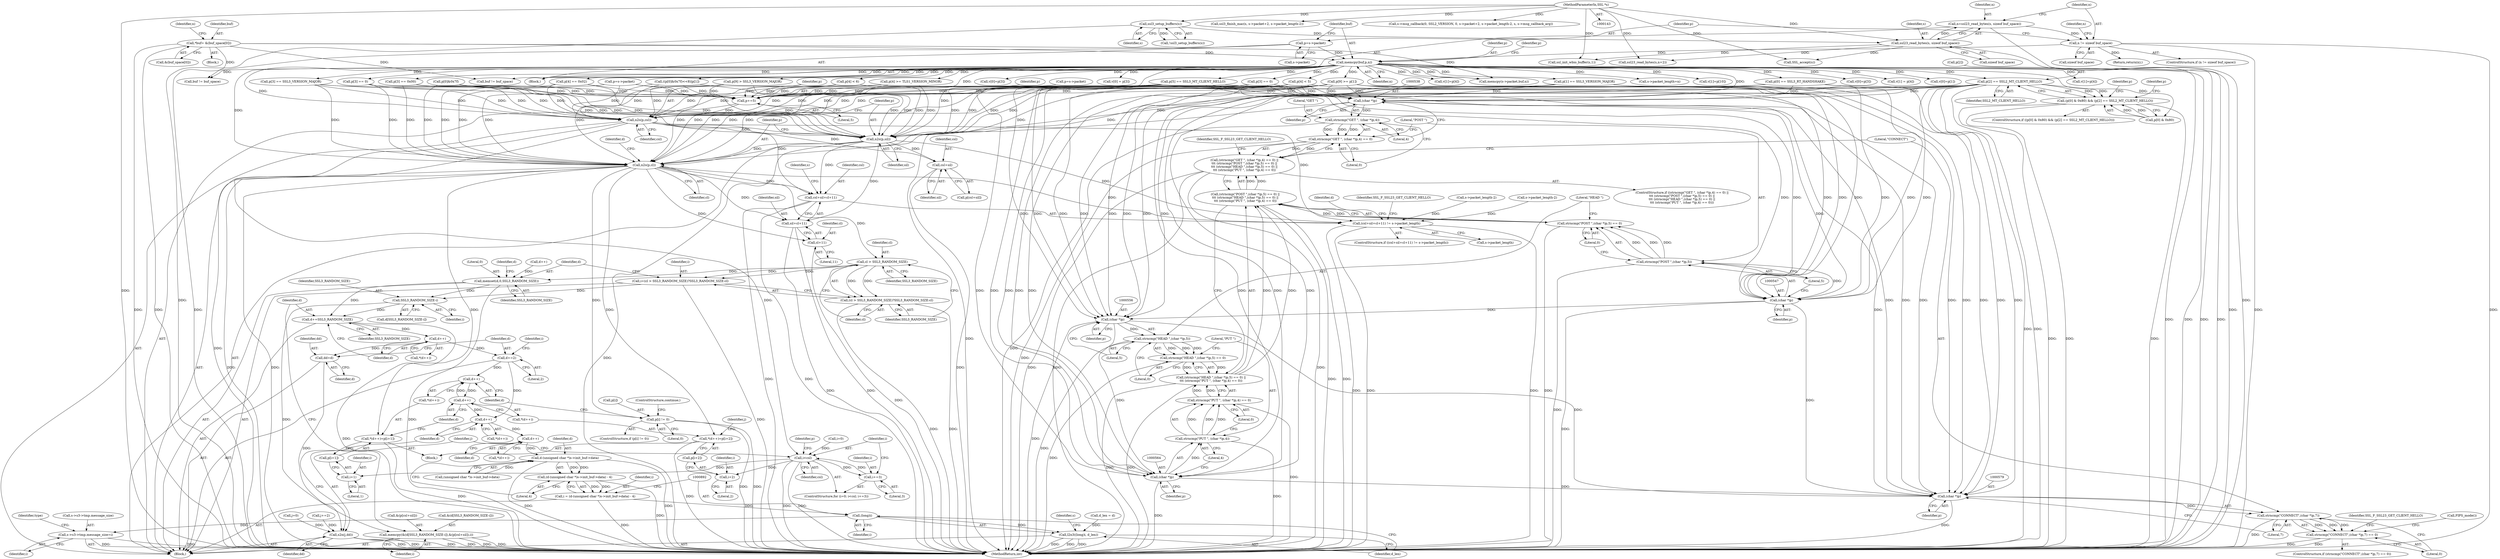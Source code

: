 digraph "0_openssl_b82924741b4bd590da890619be671f4635e46c2b@array" {
"1000222" [label="(Call,p[2] == SSL2_MT_CLIENT_HELLO)"];
"1000211" [label="(Call,memcpy(buf,p,n))"];
"1000148" [label="(Call,*buf= &(buf_space[0]))"];
"1000206" [label="(Call,p=s->packet)"];
"1000200" [label="(Call,n != sizeof buf_space)"];
"1000193" [label="(Call,n=ssl23_read_bytes(s, sizeof buf_space))"];
"1000195" [label="(Call,ssl23_read_bytes(s, sizeof buf_space))"];
"1000190" [label="(Call,ssl3_setup_buffers(s))"];
"1000144" [label="(MethodParameterIn,SSL *s)"];
"1000216" [label="(Call,(p[0] & 0x80) && (p[2] == SSL2_MT_CLIENT_HELLO))"];
"1000537" [label="(Call,(char *)p)"];
"1000535" [label="(Call,strncmp(\"GET \", (char *)p,4))"];
"1000534" [label="(Call,strncmp(\"GET \", (char *)p,4) == 0)"];
"1000533" [label="(Call,(strncmp(\"GET \", (char *)p,4) == 0) ||\n\t\t\t (strncmp(\"POST \",(char *)p,5) == 0) ||\n\t\t\t (strncmp(\"HEAD \",(char *)p,5) == 0) ||\n\t\t\t (strncmp(\"PUT \", (char *)p,4) == 0))"];
"1000546" [label="(Call,(char *)p)"];
"1000544" [label="(Call,strncmp(\"POST \",(char *)p,5))"];
"1000543" [label="(Call,strncmp(\"POST \",(char *)p,5) == 0)"];
"1000542" [label="(Call,(strncmp(\"POST \",(char *)p,5) == 0) ||\n\t\t\t (strncmp(\"HEAD \",(char *)p,5) == 0) ||\n\t\t\t (strncmp(\"PUT \", (char *)p,4) == 0))"];
"1000555" [label="(Call,(char *)p)"];
"1000553" [label="(Call,strncmp(\"HEAD \",(char *)p,5))"];
"1000552" [label="(Call,strncmp(\"HEAD \",(char *)p,5) == 0)"];
"1000551" [label="(Call,(strncmp(\"HEAD \",(char *)p,5) == 0) ||\n\t\t\t (strncmp(\"PUT \", (char *)p,4) == 0))"];
"1000563" [label="(Call,(char *)p)"];
"1000561" [label="(Call,strncmp(\"PUT \", (char *)p,4))"];
"1000560" [label="(Call,strncmp(\"PUT \", (char *)p,4) == 0)"];
"1000578" [label="(Call,(char *)p)"];
"1000576" [label="(Call,strncmp(\"CONNECT\",(char *)p,7))"];
"1000575" [label="(Call,strncmp(\"CONNECT\",(char *)p,7) == 0)"];
"1000721" [label="(Call,p+=5)"];
"1000724" [label="(Call,n2s(p,csl))"];
"1000727" [label="(Call,n2s(p,sil))"];
"1000730" [label="(Call,n2s(p,cl))"];
"1000743" [label="(Call,(csl+sil+cl+11) != s->packet_length)"];
"1000744" [label="(Call,csl+sil+cl+11)"];
"1000746" [label="(Call,sil+cl+11)"];
"1000748" [label="(Call,cl+11)"];
"1000785" [label="(Call,cl > SSL3_RANDOM_SIZE)"];
"1000782" [label="(Call,i=(cl > SSL3_RANDOM_SIZE)?SSL3_RANDOM_SIZE:cl)"];
"1000798" [label="(Call,SSL3_RANDOM_SIZE-i)"];
"1000794" [label="(Call,memcpy(&(d[SSL3_RANDOM_SIZE-i]),&(p[csl+sil]),i))"];
"1000808" [label="(Call,d+=SSL3_RANDOM_SIZE)"];
"1000813" [label="(Call,d++)"];
"1000819" [label="(Call,dd=d)"];
"1000864" [label="(Call,s2n(j,dd))"];
"1000822" [label="(Call,d+=2)"];
"1000845" [label="(Call,d++)"];
"1000854" [label="(Call,d++)"];
"1000869" [label="(Call,d++)"];
"1000874" [label="(Call,d++)"];
"1000880" [label="(Call,d-(unsigned char *)s->init_buf->data)"];
"1000879" [label="(Call,(d-(unsigned char *)s->init_buf->data) - 4)"];
"1000877" [label="(Call,i = (d-(unsigned char *)s->init_buf->data) - 4)"];
"1000891" [label="(Call,(long)i)"];
"1000890" [label="(Call,l2n3((long)i, d_len))"];
"1000913" [label="(Call,s->s3->tmp.message_size=i)"];
"1000784" [label="(Call,(cl > SSL3_RANDOM_SIZE)?SSL3_RANDOM_SIZE:cl)"];
"1000790" [label="(Call,memset(d,0,SSL3_RANDOM_SIZE))"];
"1000837" [label="(Call,p[i] != 0)"];
"1000843" [label="(Call,*(d++)=p[i+1])"];
"1000852" [label="(Call,*(d++)=p[i+2])"];
"1000804" [label="(Call,csl+sil)"];
"1000829" [label="(Call,i<csl)"];
"1000832" [label="(Call,i+=3)"];
"1000849" [label="(Call,i+1)"];
"1000858" [label="(Call,i+2)"];
"1000797" [label="(Identifier,d)"];
"1000241" [label="(Call,v[0]=p[3])"];
"1000830" [label="(Identifier,i)"];
"1000810" [label="(Identifier,SSL3_RANDOM_SIZE)"];
"1000841" [label="(Literal,0)"];
"1000868" [label="(Call,*(d++))"];
"1000764" [label="(Call,d_len = d)"];
"1000541" [label="(Literal,0)"];
"1000808" [label="(Call,d+=SSL3_RANDOM_SIZE)"];
"1000585" [label="(Identifier,SSL_F_SSL23_GET_CLIENT_HELLO)"];
"1000750" [label="(Literal,11)"];
"1000874" [label="(Call,d++)"];
"1000762" [label="(Identifier,d)"];
"1000845" [label="(Call,d++)"];
"1000809" [label="(Identifier,d)"];
"1000200" [label="(Call,n != sizeof buf_space)"];
"1000222" [label="(Call,p[2] == SSL2_MT_CLIENT_HELLO)"];
"1000756" [label="(Identifier,SSL_F_SSL23_GET_CLIENT_HELLO)"];
"1000554" [label="(Literal,\"HEAD \")"];
"1000629" [label="(Call,v[1] = p[4])"];
"1000723" [label="(Literal,5)"];
"1000728" [label="(Identifier,p)"];
"1000889" [label="(Literal,4)"];
"1000890" [label="(Call,l2n3((long)i, d_len))"];
"1000924" [label="(Identifier,type)"];
"1000851" [label="(Literal,1)"];
"1000722" [label="(Identifier,p)"];
"1001092" [label="(Call,SSL_accept(s))"];
"1000734" [label="(Identifier,d)"];
"1000207" [label="(Identifier,p)"];
"1000832" [label="(Call,i+=3)"];
"1000839" [label="(Identifier,p)"];
"1000921" [label="(Identifier,i)"];
"1000540" [label="(Literal,4)"];
"1000544" [label="(Call,strncmp(\"POST \",(char *)p,5))"];
"1000833" [label="(Identifier,i)"];
"1000543" [label="(Call,strncmp(\"POST \",(char *)p,5) == 0)"];
"1000545" [label="(Literal,\"POST \")"];
"1001096" [label="(Call,buf != buf_space)"];
"1000178" [label="(Block,)"];
"1000413" [label="(Call,v[0]=p[1])"];
"1000199" [label="(ControlStructure,if (n != sizeof buf_space))"];
"1000963" [label="(Call,ssl_init_wbio_buffer(s,1))"];
"1000748" [label="(Call,cl+11)"];
"1000814" [label="(Identifier,d)"];
"1000794" [label="(Call,memcpy(&(d[SSL3_RANDOM_SIZE-i]),&(p[csl+sil]),i))"];
"1000873" [label="(Call,*(d++))"];
"1000894" [label="(Identifier,d_len)"];
"1000859" [label="(Identifier,i)"];
"1000580" [label="(Identifier,p)"];
"1000849" [label="(Call,i+1)"];
"1000212" [label="(Identifier,buf)"];
"1000787" [label="(Identifier,SSL3_RANDOM_SIZE)"];
"1000149" [label="(Identifier,buf)"];
"1000825" [label="(ControlStructure,for (i=0; i<csl; i+=3))"];
"1000567" [label="(Literal,0)"];
"1000869" [label="(Call,d++)"];
"1000877" [label="(Call,i = (d-(unsigned char *)s->init_buf->data) - 4)"];
"1000864" [label="(Call,s2n(j,dd))"];
"1000777" [label="(Call,d++)"];
"1000865" [label="(Identifier,j)"];
"1000422" [label="(Call,p[3] == 0)"];
"1000730" [label="(Call,n2s(p,cl))"];
"1000875" [label="(Identifier,d)"];
"1000613" [label="(Block,)"];
"1000743" [label="(Call,(csl+sil+cl+11) != s->packet_length)"];
"1000800" [label="(Identifier,i)"];
"1000804" [label="(Call,csl+sil)"];
"1000561" [label="(Call,strncmp(\"PUT \", (char *)p,4))"];
"1000550" [label="(Literal,0)"];
"1000882" [label="(Call,(unsigned char *)s->init_buf->data)"];
"1000819" [label="(Call,dd=d)"];
"1000219" [label="(Identifier,p)"];
"1000837" [label="(Call,p[i] != 0)"];
"1000230" [label="(Call,p[3] == 0x00)"];
"1000280" [label="(Call,v[1]=p[4])"];
"1000860" [label="(Literal,2)"];
"1000195" [label="(Call,ssl23_read_bytes(s, sizeof buf_space))"];
"1000536" [label="(Literal,\"GET \")"];
"1000834" [label="(Literal,3)"];
"1000144" [label="(MethodParameterIn,SSL *s)"];
"1000846" [label="(Identifier,d)"];
"1000560" [label="(Call,strncmp(\"PUT \", (char *)p,4) == 0)"];
"1000205" [label="(Identifier,n)"];
"1000790" [label="(Call,memset(d,0,SSL3_RANDOM_SIZE))"];
"1000638" [label="(Call,((p[0]&0x7f)<<8)|p[1])"];
"1000805" [label="(Identifier,csl)"];
"1000226" [label="(Identifier,SSL2_MT_CLIENT_HELLO)"];
"1000551" [label="(Call,(strncmp(\"HEAD \",(char *)p,5) == 0) ||\n\t\t\t (strncmp(\"PUT \", (char *)p,4) == 0))"];
"1000822" [label="(Call,d+=2)"];
"1000555" [label="(Call,(char *)p)"];
"1000732" [label="(Identifier,cl)"];
"1000190" [label="(Call,ssl3_setup_buffers(s))"];
"1000788" [label="(Identifier,SSL3_RANDOM_SIZE)"];
"1000617" [label="(Call,p=s->packet)"];
"1000202" [label="(Call,sizeof buf_space)"];
"1000533" [label="(Call,(strncmp(\"GET \", (char *)p,4) == 0) ||\n\t\t\t (strncmp(\"POST \",(char *)p,5) == 0) ||\n\t\t\t (strncmp(\"HEAD \",(char *)p,5) == 0) ||\n\t\t\t (strncmp(\"PUT \", (char *)p,4) == 0))"];
"1000438" [label="(Call,p[9] > SSL3_VERSION_MAJOR)"];
"1000216" [label="(Call,(p[0] & 0x80) && (p[2] == SSL2_MT_CLIENT_HELLO))"];
"1000784" [label="(Call,(cl > SSL3_RANDOM_SIZE)?SSL3_RANDOM_SIZE:cl)"];
"1000813" [label="(Call,d++)"];
"1000590" [label="(Call,FIPS_mode())"];
"1000682" [label="(Call,ssl3_finish_mac(s, s->packet+2, s->packet_length-2))"];
"1001104" [label="(MethodReturn,int)"];
"1000727" [label="(Call,n2s(p,sil))"];
"1000829" [label="(Call,i<csl)"];
"1000724" [label="(Call,n2s(p,csl))"];
"1000576" [label="(Call,strncmp(\"CONNECT\",(char *)p,7))"];
"1000836" [label="(ControlStructure,if (p[i] != 0))"];
"1000535" [label="(Call,strncmp(\"GET \", (char *)p,4))"];
"1000376" [label="(Call,p[0] == SSL3_RT_HANDSHAKE)"];
"1000582" [label="(Literal,0)"];
"1000793" [label="(Identifier,SSL3_RANDOM_SIZE)"];
"1000786" [label="(Identifier,cl)"];
"1000532" [label="(ControlStructure,if ((strncmp(\"GET \", (char *)p,4) == 0) ||\n\t\t\t (strncmp(\"POST \",(char *)p,5) == 0) ||\n\t\t\t (strncmp(\"HEAD \",(char *)p,5) == 0) ||\n\t\t\t (strncmp(\"PUT \", (char *)p,4) == 0)))"];
"1000191" [label="(Identifier,s)"];
"1000914" [label="(Call,s->s3->tmp.message_size)"];
"1000273" [label="(Call,v[0]=p[3])"];
"1000698" [label="(Call,s->msg_callback(0, SSL2_VERSION, 0, s->packet+2, s->packet_length-2, s, s->msg_callback_arg))"];
"1000558" [label="(Literal,5)"];
"1000288" [label="(Call,p[4] >= TLS1_VERSION_MINOR)"];
"1000843" [label="(Call,*(d++)=p[i+1])"];
"1000689" [label="(Call,s->packet_length-2)"];
"1000749" [label="(Identifier,cl)"];
"1000232" [label="(Identifier,p)"];
"1000782" [label="(Call,i=(cl > SSL3_RANDOM_SIZE)?SSL3_RANDOM_SIZE:cl)"];
"1000880" [label="(Call,d-(unsigned char *)s->init_buf->data)"];
"1000879" [label="(Call,(d-(unsigned char *)s->init_buf->data) - 4)"];
"1000866" [label="(Identifier,dd)"];
"1000395" [label="(Call,p[3] == 0)"];
"1000575" [label="(Call,strncmp(\"CONNECT\",(char *)p,7) == 0)"];
"1000913" [label="(Call,s->s3->tmp.message_size=i)"];
"1000881" [label="(Identifier,d)"];
"1000847" [label="(Call,p[i+1])"];
"1000563" [label="(Call,(char *)p)"];
"1000148" [label="(Call,*buf= &(buf_space[0]))"];
"1000716" [label="(Call,p=s->packet)"];
"1000853" [label="(Call,*(d++))"];
"1000842" [label="(ControlStructure,continue;)"];
"1000891" [label="(Call,(long)i)"];
"1000542" [label="(Call,(strncmp(\"POST \",(char *)p,5) == 0) ||\n\t\t\t (strncmp(\"HEAD \",(char *)p,5) == 0) ||\n\t\t\t (strncmp(\"PUT \", (char *)p,4) == 0))"];
"1000565" [label="(Identifier,p)"];
"1000856" [label="(Call,p[i+2])"];
"1000213" [label="(Identifier,p)"];
"1000546" [label="(Call,(char *)p)"];
"1000751" [label="(Call,s->packet_length)"];
"1000622" [label="(Call,v[0] = p[3])"];
"1000862" [label="(Identifier,j)"];
"1000208" [label="(Call,s->packet)"];
"1000745" [label="(Identifier,csl)"];
"1000193" [label="(Call,n=ssl23_read_bytes(s, sizeof buf_space))"];
"1000400" [label="(Call,p[4] < 5)"];
"1000731" [label="(Identifier,p)"];
"1000581" [label="(Literal,7)"];
"1000566" [label="(Literal,4)"];
"1000721" [label="(Call,p+=5)"];
"1000215" [label="(ControlStructure,if ((p[0] & 0x80) && (p[2] == SSL2_MT_CLIENT_HELLO)))"];
"1000824" [label="(Literal,2)"];
"1000827" [label="(Identifier,i)"];
"1000785" [label="(Call,cl > SSL3_RANDOM_SIZE)"];
"1000802" [label="(Call,p[csl+sil])"];
"1000267" [label="(Call,p[3] == SSL3_VERSION_MAJOR)"];
"1000640" [label="(Call,p[0]&0x7f)"];
"1000537" [label="(Call,(char *)p)"];
"1000801" [label="(Call,&(p[csl+sil]))"];
"1000899" [label="(Identifier,s)"];
"1000217" [label="(Call,p[0] & 0x80)"];
"1000548" [label="(Identifier,p)"];
"1000549" [label="(Literal,5)"];
"1000789" [label="(Identifier,cl)"];
"1000539" [label="(Identifier,p)"];
"1000893" [label="(Identifier,i)"];
"1000204" [label="(Return,return(n);)"];
"1000201" [label="(Identifier,n)"];
"1000725" [label="(Identifier,p)"];
"1000807" [label="(Identifier,i)"];
"1000382" [label="(Call,p[1] == SSL3_VERSION_MAJOR)"];
"1000878" [label="(Identifier,i)"];
"1000189" [label="(Call,!ssl3_setup_buffers(s))"];
"1000855" [label="(Identifier,d)"];
"1000729" [label="(Identifier,sil)"];
"1000746" [label="(Call,sil+cl+11)"];
"1000197" [label="(Call,sizeof buf_space)"];
"1000164" [label="(Identifier,n)"];
"1000823" [label="(Identifier,d)"];
"1000707" [label="(Call,s->packet_length-2)"];
"1000850" [label="(Identifier,i)"];
"1000223" [label="(Call,p[2])"];
"1000726" [label="(Identifier,csl)"];
"1000747" [label="(Identifier,sil)"];
"1000798" [label="(Call,SSL3_RANDOM_SIZE-i)"];
"1000235" [label="(Call,p[4] == 0x02)"];
"1000559" [label="(Literal,0)"];
"1000671" [label="(Call,ssl23_read_bytes(s,n+2))"];
"1000852" [label="(Call,*(d++)=p[i+2])"];
"1000861" [label="(Call,j+=2)"];
"1000835" [label="(Block,)"];
"1000831" [label="(Identifier,csl)"];
"1000388" [label="(Call,p[5] == SSL3_MT_CLIENT_HELLO)"];
"1000194" [label="(Identifier,n)"];
"1000562" [label="(Literal,\"PUT \")"];
"1000214" [label="(Identifier,n)"];
"1000570" [label="(Identifier,SSL_F_SSL23_GET_CLIENT_HELLO)"];
"1000854" [label="(Call,d++)"];
"1000206" [label="(Call,p=s->packet)"];
"1000553" [label="(Call,strncmp(\"HEAD \",(char *)p,5))"];
"1000248" [label="(Call,v[1]=p[4])"];
"1000996" [label="(Call,memcpy(s->packet,buf,n))"];
"1000838" [label="(Call,p[i])"];
"1000795" [label="(Call,&(d[SSL3_RANDOM_SIZE-i]))"];
"1000752" [label="(Identifier,s)"];
"1000796" [label="(Call,d[SSL3_RANDOM_SIZE-i])"];
"1000427" [label="(Call,p[4] < 6)"];
"1000557" [label="(Identifier,p)"];
"1000816" [label="(Call,j=0)"];
"1000792" [label="(Literal,0)"];
"1000150" [label="(Call,&(buf_space[0]))"];
"1000820" [label="(Identifier,dd)"];
"1000858" [label="(Call,i+2)"];
"1000742" [label="(ControlStructure,if ((csl+sil+cl+11) != s->packet_length))"];
"1000844" [label="(Call,*(d++))"];
"1000977" [label="(Call,s->packet_length=n)"];
"1000799" [label="(Identifier,SSL3_RANDOM_SIZE)"];
"1000449" [label="(Call,v[1]=p[10])"];
"1000574" [label="(ControlStructure,if (strncmp(\"CONNECT\",(char *)p,7) == 0))"];
"1000744" [label="(Call,csl+sil+cl+11)"];
"1000552" [label="(Call,strncmp(\"HEAD \",(char *)p,5) == 0)"];
"1000791" [label="(Identifier,d)"];
"1000821" [label="(Identifier,d)"];
"1000826" [label="(Call,i=0)"];
"1000578" [label="(Call,(char *)p)"];
"1000783" [label="(Identifier,i)"];
"1000196" [label="(Identifier,s)"];
"1000378" [label="(Identifier,p)"];
"1001086" [label="(Call,buf != buf_space)"];
"1000405" [label="(Call,p[9] >= p[1])"];
"1000812" [label="(Call,*(d++))"];
"1000534" [label="(Call,strncmp(\"GET \", (char *)p,4) == 0)"];
"1000806" [label="(Identifier,sil)"];
"1000870" [label="(Identifier,d)"];
"1000577" [label="(Literal,\"CONNECT\")"];
"1000211" [label="(Call,memcpy(buf,p,n))"];
"1000145" [label="(Block,)"];
"1000222" -> "1000216"  [label="AST: "];
"1000222" -> "1000226"  [label="CFG: "];
"1000223" -> "1000222"  [label="AST: "];
"1000226" -> "1000222"  [label="AST: "];
"1000216" -> "1000222"  [label="CFG: "];
"1000222" -> "1001104"  [label="DDG: "];
"1000222" -> "1001104"  [label="DDG: "];
"1000222" -> "1000216"  [label="DDG: "];
"1000222" -> "1000216"  [label="DDG: "];
"1000211" -> "1000222"  [label="DDG: "];
"1000222" -> "1000537"  [label="DDG: "];
"1000222" -> "1000546"  [label="DDG: "];
"1000222" -> "1000555"  [label="DDG: "];
"1000222" -> "1000563"  [label="DDG: "];
"1000222" -> "1000578"  [label="DDG: "];
"1000222" -> "1000721"  [label="DDG: "];
"1000222" -> "1000724"  [label="DDG: "];
"1000222" -> "1000727"  [label="DDG: "];
"1000222" -> "1000730"  [label="DDG: "];
"1000211" -> "1000178"  [label="AST: "];
"1000211" -> "1000214"  [label="CFG: "];
"1000212" -> "1000211"  [label="AST: "];
"1000213" -> "1000211"  [label="AST: "];
"1000214" -> "1000211"  [label="AST: "];
"1000219" -> "1000211"  [label="CFG: "];
"1000211" -> "1001104"  [label="DDG: "];
"1000211" -> "1001104"  [label="DDG: "];
"1000211" -> "1001104"  [label="DDG: "];
"1000211" -> "1001104"  [label="DDG: "];
"1000148" -> "1000211"  [label="DDG: "];
"1000206" -> "1000211"  [label="DDG: "];
"1000200" -> "1000211"  [label="DDG: "];
"1000211" -> "1000217"  [label="DDG: "];
"1000211" -> "1000230"  [label="DDG: "];
"1000211" -> "1000235"  [label="DDG: "];
"1000211" -> "1000241"  [label="DDG: "];
"1000211" -> "1000248"  [label="DDG: "];
"1000211" -> "1000267"  [label="DDG: "];
"1000211" -> "1000273"  [label="DDG: "];
"1000211" -> "1000280"  [label="DDG: "];
"1000211" -> "1000288"  [label="DDG: "];
"1000211" -> "1000376"  [label="DDG: "];
"1000211" -> "1000382"  [label="DDG: "];
"1000211" -> "1000388"  [label="DDG: "];
"1000211" -> "1000395"  [label="DDG: "];
"1000211" -> "1000400"  [label="DDG: "];
"1000211" -> "1000405"  [label="DDG: "];
"1000211" -> "1000413"  [label="DDG: "];
"1000211" -> "1000422"  [label="DDG: "];
"1000211" -> "1000427"  [label="DDG: "];
"1000211" -> "1000438"  [label="DDG: "];
"1000211" -> "1000449"  [label="DDG: "];
"1000211" -> "1000537"  [label="DDG: "];
"1000211" -> "1000622"  [label="DDG: "];
"1000211" -> "1000629"  [label="DDG: "];
"1000211" -> "1000638"  [label="DDG: "];
"1000211" -> "1000721"  [label="DDG: "];
"1000211" -> "1000724"  [label="DDG: "];
"1000211" -> "1000727"  [label="DDG: "];
"1000211" -> "1000730"  [label="DDG: "];
"1000211" -> "1000977"  [label="DDG: "];
"1000211" -> "1000996"  [label="DDG: "];
"1000211" -> "1000996"  [label="DDG: "];
"1000211" -> "1001086"  [label="DDG: "];
"1000211" -> "1001096"  [label="DDG: "];
"1000148" -> "1000145"  [label="AST: "];
"1000148" -> "1000150"  [label="CFG: "];
"1000149" -> "1000148"  [label="AST: "];
"1000150" -> "1000148"  [label="AST: "];
"1000164" -> "1000148"  [label="CFG: "];
"1000148" -> "1001104"  [label="DDG: "];
"1000148" -> "1001104"  [label="DDG: "];
"1000148" -> "1000996"  [label="DDG: "];
"1000148" -> "1001086"  [label="DDG: "];
"1000148" -> "1001096"  [label="DDG: "];
"1000206" -> "1000178"  [label="AST: "];
"1000206" -> "1000208"  [label="CFG: "];
"1000207" -> "1000206"  [label="AST: "];
"1000208" -> "1000206"  [label="AST: "];
"1000212" -> "1000206"  [label="CFG: "];
"1000206" -> "1001104"  [label="DDG: "];
"1000200" -> "1000199"  [label="AST: "];
"1000200" -> "1000202"  [label="CFG: "];
"1000201" -> "1000200"  [label="AST: "];
"1000202" -> "1000200"  [label="AST: "];
"1000205" -> "1000200"  [label="CFG: "];
"1000207" -> "1000200"  [label="CFG: "];
"1000200" -> "1001104"  [label="DDG: "];
"1000200" -> "1001104"  [label="DDG: "];
"1000193" -> "1000200"  [label="DDG: "];
"1000200" -> "1000204"  [label="DDG: "];
"1000193" -> "1000178"  [label="AST: "];
"1000193" -> "1000195"  [label="CFG: "];
"1000194" -> "1000193"  [label="AST: "];
"1000195" -> "1000193"  [label="AST: "];
"1000201" -> "1000193"  [label="CFG: "];
"1000193" -> "1001104"  [label="DDG: "];
"1000195" -> "1000193"  [label="DDG: "];
"1000195" -> "1000197"  [label="CFG: "];
"1000196" -> "1000195"  [label="AST: "];
"1000197" -> "1000195"  [label="AST: "];
"1000195" -> "1001104"  [label="DDG: "];
"1000190" -> "1000195"  [label="DDG: "];
"1000144" -> "1000195"  [label="DDG: "];
"1000195" -> "1000671"  [label="DDG: "];
"1000195" -> "1000963"  [label="DDG: "];
"1000195" -> "1001092"  [label="DDG: "];
"1000190" -> "1000189"  [label="AST: "];
"1000190" -> "1000191"  [label="CFG: "];
"1000191" -> "1000190"  [label="AST: "];
"1000189" -> "1000190"  [label="CFG: "];
"1000190" -> "1001104"  [label="DDG: "];
"1000190" -> "1000189"  [label="DDG: "];
"1000144" -> "1000190"  [label="DDG: "];
"1000144" -> "1000143"  [label="AST: "];
"1000144" -> "1001104"  [label="DDG: "];
"1000144" -> "1000671"  [label="DDG: "];
"1000144" -> "1000682"  [label="DDG: "];
"1000144" -> "1000698"  [label="DDG: "];
"1000144" -> "1000963"  [label="DDG: "];
"1000144" -> "1001092"  [label="DDG: "];
"1000216" -> "1000215"  [label="AST: "];
"1000216" -> "1000217"  [label="CFG: "];
"1000217" -> "1000216"  [label="AST: "];
"1000232" -> "1000216"  [label="CFG: "];
"1000378" -> "1000216"  [label="CFG: "];
"1000216" -> "1001104"  [label="DDG: "];
"1000216" -> "1001104"  [label="DDG: "];
"1000216" -> "1001104"  [label="DDG: "];
"1000217" -> "1000216"  [label="DDG: "];
"1000217" -> "1000216"  [label="DDG: "];
"1000537" -> "1000535"  [label="AST: "];
"1000537" -> "1000539"  [label="CFG: "];
"1000538" -> "1000537"  [label="AST: "];
"1000539" -> "1000537"  [label="AST: "];
"1000540" -> "1000537"  [label="CFG: "];
"1000537" -> "1001104"  [label="DDG: "];
"1000537" -> "1000535"  [label="DDG: "];
"1000395" -> "1000537"  [label="DDG: "];
"1000376" -> "1000537"  [label="DDG: "];
"1000388" -> "1000537"  [label="DDG: "];
"1000405" -> "1000537"  [label="DDG: "];
"1000405" -> "1000537"  [label="DDG: "];
"1000400" -> "1000537"  [label="DDG: "];
"1000382" -> "1000537"  [label="DDG: "];
"1000537" -> "1000546"  [label="DDG: "];
"1000537" -> "1000578"  [label="DDG: "];
"1000535" -> "1000534"  [label="AST: "];
"1000535" -> "1000540"  [label="CFG: "];
"1000536" -> "1000535"  [label="AST: "];
"1000540" -> "1000535"  [label="AST: "];
"1000541" -> "1000535"  [label="CFG: "];
"1000535" -> "1001104"  [label="DDG: "];
"1000535" -> "1000534"  [label="DDG: "];
"1000535" -> "1000534"  [label="DDG: "];
"1000535" -> "1000534"  [label="DDG: "];
"1000534" -> "1000533"  [label="AST: "];
"1000534" -> "1000541"  [label="CFG: "];
"1000541" -> "1000534"  [label="AST: "];
"1000545" -> "1000534"  [label="CFG: "];
"1000533" -> "1000534"  [label="CFG: "];
"1000534" -> "1001104"  [label="DDG: "];
"1000534" -> "1000533"  [label="DDG: "];
"1000534" -> "1000533"  [label="DDG: "];
"1000533" -> "1000532"  [label="AST: "];
"1000533" -> "1000542"  [label="CFG: "];
"1000542" -> "1000533"  [label="AST: "];
"1000570" -> "1000533"  [label="CFG: "];
"1000577" -> "1000533"  [label="CFG: "];
"1000533" -> "1001104"  [label="DDG: "];
"1000533" -> "1001104"  [label="DDG: "];
"1000533" -> "1001104"  [label="DDG: "];
"1000542" -> "1000533"  [label="DDG: "];
"1000542" -> "1000533"  [label="DDG: "];
"1000546" -> "1000544"  [label="AST: "];
"1000546" -> "1000548"  [label="CFG: "];
"1000547" -> "1000546"  [label="AST: "];
"1000548" -> "1000546"  [label="AST: "];
"1000549" -> "1000546"  [label="CFG: "];
"1000546" -> "1001104"  [label="DDG: "];
"1000546" -> "1000544"  [label="DDG: "];
"1000395" -> "1000546"  [label="DDG: "];
"1000376" -> "1000546"  [label="DDG: "];
"1000388" -> "1000546"  [label="DDG: "];
"1000405" -> "1000546"  [label="DDG: "];
"1000405" -> "1000546"  [label="DDG: "];
"1000400" -> "1000546"  [label="DDG: "];
"1000382" -> "1000546"  [label="DDG: "];
"1000546" -> "1000555"  [label="DDG: "];
"1000546" -> "1000578"  [label="DDG: "];
"1000544" -> "1000543"  [label="AST: "];
"1000544" -> "1000549"  [label="CFG: "];
"1000545" -> "1000544"  [label="AST: "];
"1000549" -> "1000544"  [label="AST: "];
"1000550" -> "1000544"  [label="CFG: "];
"1000544" -> "1001104"  [label="DDG: "];
"1000544" -> "1000543"  [label="DDG: "];
"1000544" -> "1000543"  [label="DDG: "];
"1000544" -> "1000543"  [label="DDG: "];
"1000543" -> "1000542"  [label="AST: "];
"1000543" -> "1000550"  [label="CFG: "];
"1000550" -> "1000543"  [label="AST: "];
"1000554" -> "1000543"  [label="CFG: "];
"1000542" -> "1000543"  [label="CFG: "];
"1000543" -> "1001104"  [label="DDG: "];
"1000543" -> "1000542"  [label="DDG: "];
"1000543" -> "1000542"  [label="DDG: "];
"1000542" -> "1000551"  [label="CFG: "];
"1000551" -> "1000542"  [label="AST: "];
"1000542" -> "1001104"  [label="DDG: "];
"1000542" -> "1001104"  [label="DDG: "];
"1000551" -> "1000542"  [label="DDG: "];
"1000551" -> "1000542"  [label="DDG: "];
"1000555" -> "1000553"  [label="AST: "];
"1000555" -> "1000557"  [label="CFG: "];
"1000556" -> "1000555"  [label="AST: "];
"1000557" -> "1000555"  [label="AST: "];
"1000558" -> "1000555"  [label="CFG: "];
"1000555" -> "1001104"  [label="DDG: "];
"1000555" -> "1000553"  [label="DDG: "];
"1000395" -> "1000555"  [label="DDG: "];
"1000376" -> "1000555"  [label="DDG: "];
"1000388" -> "1000555"  [label="DDG: "];
"1000405" -> "1000555"  [label="DDG: "];
"1000405" -> "1000555"  [label="DDG: "];
"1000400" -> "1000555"  [label="DDG: "];
"1000382" -> "1000555"  [label="DDG: "];
"1000555" -> "1000563"  [label="DDG: "];
"1000555" -> "1000578"  [label="DDG: "];
"1000553" -> "1000552"  [label="AST: "];
"1000553" -> "1000558"  [label="CFG: "];
"1000554" -> "1000553"  [label="AST: "];
"1000558" -> "1000553"  [label="AST: "];
"1000559" -> "1000553"  [label="CFG: "];
"1000553" -> "1001104"  [label="DDG: "];
"1000553" -> "1000552"  [label="DDG: "];
"1000553" -> "1000552"  [label="DDG: "];
"1000553" -> "1000552"  [label="DDG: "];
"1000552" -> "1000551"  [label="AST: "];
"1000552" -> "1000559"  [label="CFG: "];
"1000559" -> "1000552"  [label="AST: "];
"1000562" -> "1000552"  [label="CFG: "];
"1000551" -> "1000552"  [label="CFG: "];
"1000552" -> "1001104"  [label="DDG: "];
"1000552" -> "1000551"  [label="DDG: "];
"1000552" -> "1000551"  [label="DDG: "];
"1000551" -> "1000560"  [label="CFG: "];
"1000560" -> "1000551"  [label="AST: "];
"1000551" -> "1001104"  [label="DDG: "];
"1000551" -> "1001104"  [label="DDG: "];
"1000560" -> "1000551"  [label="DDG: "];
"1000560" -> "1000551"  [label="DDG: "];
"1000563" -> "1000561"  [label="AST: "];
"1000563" -> "1000565"  [label="CFG: "];
"1000564" -> "1000563"  [label="AST: "];
"1000565" -> "1000563"  [label="AST: "];
"1000566" -> "1000563"  [label="CFG: "];
"1000563" -> "1001104"  [label="DDG: "];
"1000563" -> "1000561"  [label="DDG: "];
"1000395" -> "1000563"  [label="DDG: "];
"1000376" -> "1000563"  [label="DDG: "];
"1000388" -> "1000563"  [label="DDG: "];
"1000405" -> "1000563"  [label="DDG: "];
"1000405" -> "1000563"  [label="DDG: "];
"1000400" -> "1000563"  [label="DDG: "];
"1000382" -> "1000563"  [label="DDG: "];
"1000563" -> "1000578"  [label="DDG: "];
"1000561" -> "1000560"  [label="AST: "];
"1000561" -> "1000566"  [label="CFG: "];
"1000562" -> "1000561"  [label="AST: "];
"1000566" -> "1000561"  [label="AST: "];
"1000567" -> "1000561"  [label="CFG: "];
"1000561" -> "1001104"  [label="DDG: "];
"1000561" -> "1000560"  [label="DDG: "];
"1000561" -> "1000560"  [label="DDG: "];
"1000561" -> "1000560"  [label="DDG: "];
"1000560" -> "1000567"  [label="CFG: "];
"1000567" -> "1000560"  [label="AST: "];
"1000560" -> "1001104"  [label="DDG: "];
"1000578" -> "1000576"  [label="AST: "];
"1000578" -> "1000580"  [label="CFG: "];
"1000579" -> "1000578"  [label="AST: "];
"1000580" -> "1000578"  [label="AST: "];
"1000581" -> "1000578"  [label="CFG: "];
"1000578" -> "1001104"  [label="DDG: "];
"1000578" -> "1000576"  [label="DDG: "];
"1000395" -> "1000578"  [label="DDG: "];
"1000376" -> "1000578"  [label="DDG: "];
"1000388" -> "1000578"  [label="DDG: "];
"1000405" -> "1000578"  [label="DDG: "];
"1000405" -> "1000578"  [label="DDG: "];
"1000400" -> "1000578"  [label="DDG: "];
"1000382" -> "1000578"  [label="DDG: "];
"1000576" -> "1000575"  [label="AST: "];
"1000576" -> "1000581"  [label="CFG: "];
"1000577" -> "1000576"  [label="AST: "];
"1000581" -> "1000576"  [label="AST: "];
"1000582" -> "1000576"  [label="CFG: "];
"1000576" -> "1001104"  [label="DDG: "];
"1000576" -> "1000575"  [label="DDG: "];
"1000576" -> "1000575"  [label="DDG: "];
"1000576" -> "1000575"  [label="DDG: "];
"1000575" -> "1000574"  [label="AST: "];
"1000575" -> "1000582"  [label="CFG: "];
"1000582" -> "1000575"  [label="AST: "];
"1000585" -> "1000575"  [label="CFG: "];
"1000590" -> "1000575"  [label="CFG: "];
"1000575" -> "1001104"  [label="DDG: "];
"1000575" -> "1001104"  [label="DDG: "];
"1000721" -> "1000613"  [label="AST: "];
"1000721" -> "1000723"  [label="CFG: "];
"1000722" -> "1000721"  [label="AST: "];
"1000723" -> "1000721"  [label="AST: "];
"1000725" -> "1000721"  [label="CFG: "];
"1000640" -> "1000721"  [label="DDG: "];
"1000388" -> "1000721"  [label="DDG: "];
"1000716" -> "1000721"  [label="DDG: "];
"1000405" -> "1000721"  [label="DDG: "];
"1000438" -> "1000721"  [label="DDG: "];
"1000638" -> "1000721"  [label="DDG: "];
"1000395" -> "1000721"  [label="DDG: "];
"1000617" -> "1000721"  [label="DDG: "];
"1000267" -> "1000721"  [label="DDG: "];
"1000422" -> "1000721"  [label="DDG: "];
"1000230" -> "1000721"  [label="DDG: "];
"1000427" -> "1000721"  [label="DDG: "];
"1000235" -> "1000721"  [label="DDG: "];
"1000400" -> "1000721"  [label="DDG: "];
"1000288" -> "1000721"  [label="DDG: "];
"1000721" -> "1000724"  [label="DDG: "];
"1000724" -> "1000613"  [label="AST: "];
"1000724" -> "1000726"  [label="CFG: "];
"1000725" -> "1000724"  [label="AST: "];
"1000726" -> "1000724"  [label="AST: "];
"1000728" -> "1000724"  [label="CFG: "];
"1000724" -> "1001104"  [label="DDG: "];
"1000640" -> "1000724"  [label="DDG: "];
"1000388" -> "1000724"  [label="DDG: "];
"1000405" -> "1000724"  [label="DDG: "];
"1000438" -> "1000724"  [label="DDG: "];
"1000638" -> "1000724"  [label="DDG: "];
"1000395" -> "1000724"  [label="DDG: "];
"1000617" -> "1000724"  [label="DDG: "];
"1000267" -> "1000724"  [label="DDG: "];
"1000422" -> "1000724"  [label="DDG: "];
"1000230" -> "1000724"  [label="DDG: "];
"1000427" -> "1000724"  [label="DDG: "];
"1000235" -> "1000724"  [label="DDG: "];
"1000400" -> "1000724"  [label="DDG: "];
"1000288" -> "1000724"  [label="DDG: "];
"1000724" -> "1000727"  [label="DDG: "];
"1000724" -> "1000743"  [label="DDG: "];
"1000724" -> "1000744"  [label="DDG: "];
"1000724" -> "1000804"  [label="DDG: "];
"1000724" -> "1000829"  [label="DDG: "];
"1000727" -> "1000613"  [label="AST: "];
"1000727" -> "1000729"  [label="CFG: "];
"1000728" -> "1000727"  [label="AST: "];
"1000729" -> "1000727"  [label="AST: "];
"1000731" -> "1000727"  [label="CFG: "];
"1000727" -> "1001104"  [label="DDG: "];
"1000640" -> "1000727"  [label="DDG: "];
"1000388" -> "1000727"  [label="DDG: "];
"1000405" -> "1000727"  [label="DDG: "];
"1000438" -> "1000727"  [label="DDG: "];
"1000638" -> "1000727"  [label="DDG: "];
"1000395" -> "1000727"  [label="DDG: "];
"1000617" -> "1000727"  [label="DDG: "];
"1000267" -> "1000727"  [label="DDG: "];
"1000422" -> "1000727"  [label="DDG: "];
"1000230" -> "1000727"  [label="DDG: "];
"1000427" -> "1000727"  [label="DDG: "];
"1000235" -> "1000727"  [label="DDG: "];
"1000400" -> "1000727"  [label="DDG: "];
"1000288" -> "1000727"  [label="DDG: "];
"1000727" -> "1000730"  [label="DDG: "];
"1000727" -> "1000743"  [label="DDG: "];
"1000727" -> "1000744"  [label="DDG: "];
"1000727" -> "1000746"  [label="DDG: "];
"1000727" -> "1000804"  [label="DDG: "];
"1000730" -> "1000613"  [label="AST: "];
"1000730" -> "1000732"  [label="CFG: "];
"1000731" -> "1000730"  [label="AST: "];
"1000732" -> "1000730"  [label="AST: "];
"1000734" -> "1000730"  [label="CFG: "];
"1000730" -> "1001104"  [label="DDG: "];
"1000730" -> "1001104"  [label="DDG: "];
"1000640" -> "1000730"  [label="DDG: "];
"1000388" -> "1000730"  [label="DDG: "];
"1000405" -> "1000730"  [label="DDG: "];
"1000638" -> "1000730"  [label="DDG: "];
"1000438" -> "1000730"  [label="DDG: "];
"1000395" -> "1000730"  [label="DDG: "];
"1000617" -> "1000730"  [label="DDG: "];
"1000267" -> "1000730"  [label="DDG: "];
"1000422" -> "1000730"  [label="DDG: "];
"1000230" -> "1000730"  [label="DDG: "];
"1000427" -> "1000730"  [label="DDG: "];
"1000235" -> "1000730"  [label="DDG: "];
"1000400" -> "1000730"  [label="DDG: "];
"1000288" -> "1000730"  [label="DDG: "];
"1000730" -> "1000743"  [label="DDG: "];
"1000730" -> "1000744"  [label="DDG: "];
"1000730" -> "1000746"  [label="DDG: "];
"1000730" -> "1000748"  [label="DDG: "];
"1000730" -> "1000785"  [label="DDG: "];
"1000730" -> "1000837"  [label="DDG: "];
"1000730" -> "1000843"  [label="DDG: "];
"1000730" -> "1000852"  [label="DDG: "];
"1000743" -> "1000742"  [label="AST: "];
"1000743" -> "1000751"  [label="CFG: "];
"1000744" -> "1000743"  [label="AST: "];
"1000751" -> "1000743"  [label="AST: "];
"1000756" -> "1000743"  [label="CFG: "];
"1000762" -> "1000743"  [label="CFG: "];
"1000743" -> "1001104"  [label="DDG: "];
"1000743" -> "1001104"  [label="DDG: "];
"1000743" -> "1001104"  [label="DDG: "];
"1000689" -> "1000743"  [label="DDG: "];
"1000707" -> "1000743"  [label="DDG: "];
"1000744" -> "1000746"  [label="CFG: "];
"1000745" -> "1000744"  [label="AST: "];
"1000746" -> "1000744"  [label="AST: "];
"1000752" -> "1000744"  [label="CFG: "];
"1000744" -> "1001104"  [label="DDG: "];
"1000744" -> "1001104"  [label="DDG: "];
"1000746" -> "1000748"  [label="CFG: "];
"1000747" -> "1000746"  [label="AST: "];
"1000748" -> "1000746"  [label="AST: "];
"1000746" -> "1001104"  [label="DDG: "];
"1000746" -> "1001104"  [label="DDG: "];
"1000748" -> "1000750"  [label="CFG: "];
"1000749" -> "1000748"  [label="AST: "];
"1000750" -> "1000748"  [label="AST: "];
"1000748" -> "1001104"  [label="DDG: "];
"1000785" -> "1000784"  [label="AST: "];
"1000785" -> "1000787"  [label="CFG: "];
"1000786" -> "1000785"  [label="AST: "];
"1000787" -> "1000785"  [label="AST: "];
"1000788" -> "1000785"  [label="CFG: "];
"1000789" -> "1000785"  [label="CFG: "];
"1000785" -> "1000782"  [label="DDG: "];
"1000785" -> "1000782"  [label="DDG: "];
"1000785" -> "1000784"  [label="DDG: "];
"1000785" -> "1000784"  [label="DDG: "];
"1000785" -> "1000790"  [label="DDG: "];
"1000782" -> "1000613"  [label="AST: "];
"1000782" -> "1000784"  [label="CFG: "];
"1000783" -> "1000782"  [label="AST: "];
"1000784" -> "1000782"  [label="AST: "];
"1000791" -> "1000782"  [label="CFG: "];
"1000782" -> "1001104"  [label="DDG: "];
"1000782" -> "1000798"  [label="DDG: "];
"1000798" -> "1000796"  [label="AST: "];
"1000798" -> "1000800"  [label="CFG: "];
"1000799" -> "1000798"  [label="AST: "];
"1000800" -> "1000798"  [label="AST: "];
"1000796" -> "1000798"  [label="CFG: "];
"1000790" -> "1000798"  [label="DDG: "];
"1000798" -> "1000794"  [label="DDG: "];
"1000798" -> "1000808"  [label="DDG: "];
"1000794" -> "1000613"  [label="AST: "];
"1000794" -> "1000807"  [label="CFG: "];
"1000795" -> "1000794"  [label="AST: "];
"1000801" -> "1000794"  [label="AST: "];
"1000807" -> "1000794"  [label="AST: "];
"1000809" -> "1000794"  [label="CFG: "];
"1000794" -> "1001104"  [label="DDG: "];
"1000794" -> "1001104"  [label="DDG: "];
"1000794" -> "1001104"  [label="DDG: "];
"1000808" -> "1000613"  [label="AST: "];
"1000808" -> "1000810"  [label="CFG: "];
"1000809" -> "1000808"  [label="AST: "];
"1000810" -> "1000808"  [label="AST: "];
"1000814" -> "1000808"  [label="CFG: "];
"1000808" -> "1001104"  [label="DDG: "];
"1000790" -> "1000808"  [label="DDG: "];
"1000808" -> "1000813"  [label="DDG: "];
"1000813" -> "1000812"  [label="AST: "];
"1000813" -> "1000814"  [label="CFG: "];
"1000814" -> "1000813"  [label="AST: "];
"1000812" -> "1000813"  [label="CFG: "];
"1000813" -> "1000819"  [label="DDG: "];
"1000813" -> "1000822"  [label="DDG: "];
"1000819" -> "1000613"  [label="AST: "];
"1000819" -> "1000821"  [label="CFG: "];
"1000820" -> "1000819"  [label="AST: "];
"1000821" -> "1000819"  [label="AST: "];
"1000823" -> "1000819"  [label="CFG: "];
"1000819" -> "1000864"  [label="DDG: "];
"1000864" -> "1000613"  [label="AST: "];
"1000864" -> "1000866"  [label="CFG: "];
"1000865" -> "1000864"  [label="AST: "];
"1000866" -> "1000864"  [label="AST: "];
"1000870" -> "1000864"  [label="CFG: "];
"1000864" -> "1001104"  [label="DDG: "];
"1000864" -> "1001104"  [label="DDG: "];
"1000864" -> "1001104"  [label="DDG: "];
"1000816" -> "1000864"  [label="DDG: "];
"1000861" -> "1000864"  [label="DDG: "];
"1000822" -> "1000613"  [label="AST: "];
"1000822" -> "1000824"  [label="CFG: "];
"1000823" -> "1000822"  [label="AST: "];
"1000824" -> "1000822"  [label="AST: "];
"1000827" -> "1000822"  [label="CFG: "];
"1000822" -> "1000845"  [label="DDG: "];
"1000822" -> "1000869"  [label="DDG: "];
"1000845" -> "1000844"  [label="AST: "];
"1000845" -> "1000846"  [label="CFG: "];
"1000846" -> "1000845"  [label="AST: "];
"1000844" -> "1000845"  [label="CFG: "];
"1000854" -> "1000845"  [label="DDG: "];
"1000845" -> "1000854"  [label="DDG: "];
"1000854" -> "1000853"  [label="AST: "];
"1000854" -> "1000855"  [label="CFG: "];
"1000855" -> "1000854"  [label="AST: "];
"1000853" -> "1000854"  [label="CFG: "];
"1000854" -> "1000869"  [label="DDG: "];
"1000869" -> "1000868"  [label="AST: "];
"1000869" -> "1000870"  [label="CFG: "];
"1000870" -> "1000869"  [label="AST: "];
"1000868" -> "1000869"  [label="CFG: "];
"1000869" -> "1000874"  [label="DDG: "];
"1000874" -> "1000873"  [label="AST: "];
"1000874" -> "1000875"  [label="CFG: "];
"1000875" -> "1000874"  [label="AST: "];
"1000873" -> "1000874"  [label="CFG: "];
"1000874" -> "1000880"  [label="DDG: "];
"1000880" -> "1000879"  [label="AST: "];
"1000880" -> "1000882"  [label="CFG: "];
"1000881" -> "1000880"  [label="AST: "];
"1000882" -> "1000880"  [label="AST: "];
"1000889" -> "1000880"  [label="CFG: "];
"1000880" -> "1001104"  [label="DDG: "];
"1000880" -> "1001104"  [label="DDG: "];
"1000880" -> "1000879"  [label="DDG: "];
"1000880" -> "1000879"  [label="DDG: "];
"1000882" -> "1000880"  [label="DDG: "];
"1000879" -> "1000877"  [label="AST: "];
"1000879" -> "1000889"  [label="CFG: "];
"1000889" -> "1000879"  [label="AST: "];
"1000877" -> "1000879"  [label="CFG: "];
"1000879" -> "1001104"  [label="DDG: "];
"1000879" -> "1000877"  [label="DDG: "];
"1000879" -> "1000877"  [label="DDG: "];
"1000877" -> "1000613"  [label="AST: "];
"1000878" -> "1000877"  [label="AST: "];
"1000892" -> "1000877"  [label="CFG: "];
"1000877" -> "1001104"  [label="DDG: "];
"1000877" -> "1000891"  [label="DDG: "];
"1000891" -> "1000890"  [label="AST: "];
"1000891" -> "1000893"  [label="CFG: "];
"1000892" -> "1000891"  [label="AST: "];
"1000893" -> "1000891"  [label="AST: "];
"1000894" -> "1000891"  [label="CFG: "];
"1000891" -> "1000890"  [label="DDG: "];
"1000891" -> "1000913"  [label="DDG: "];
"1000890" -> "1000613"  [label="AST: "];
"1000890" -> "1000894"  [label="CFG: "];
"1000894" -> "1000890"  [label="AST: "];
"1000899" -> "1000890"  [label="CFG: "];
"1000890" -> "1001104"  [label="DDG: "];
"1000890" -> "1001104"  [label="DDG: "];
"1000890" -> "1001104"  [label="DDG: "];
"1000764" -> "1000890"  [label="DDG: "];
"1000913" -> "1000613"  [label="AST: "];
"1000913" -> "1000921"  [label="CFG: "];
"1000914" -> "1000913"  [label="AST: "];
"1000921" -> "1000913"  [label="AST: "];
"1000924" -> "1000913"  [label="CFG: "];
"1000913" -> "1001104"  [label="DDG: "];
"1000913" -> "1001104"  [label="DDG: "];
"1000784" -> "1000788"  [label="CFG: "];
"1000784" -> "1000789"  [label="CFG: "];
"1000788" -> "1000784"  [label="AST: "];
"1000789" -> "1000784"  [label="AST: "];
"1000784" -> "1001104"  [label="DDG: "];
"1000784" -> "1001104"  [label="DDG: "];
"1000790" -> "1000613"  [label="AST: "];
"1000790" -> "1000793"  [label="CFG: "];
"1000791" -> "1000790"  [label="AST: "];
"1000792" -> "1000790"  [label="AST: "];
"1000793" -> "1000790"  [label="AST: "];
"1000797" -> "1000790"  [label="CFG: "];
"1000790" -> "1001104"  [label="DDG: "];
"1000777" -> "1000790"  [label="DDG: "];
"1000837" -> "1000836"  [label="AST: "];
"1000837" -> "1000841"  [label="CFG: "];
"1000838" -> "1000837"  [label="AST: "];
"1000841" -> "1000837"  [label="AST: "];
"1000842" -> "1000837"  [label="CFG: "];
"1000846" -> "1000837"  [label="CFG: "];
"1000837" -> "1001104"  [label="DDG: "];
"1000837" -> "1001104"  [label="DDG: "];
"1000843" -> "1000835"  [label="AST: "];
"1000843" -> "1000847"  [label="CFG: "];
"1000844" -> "1000843"  [label="AST: "];
"1000847" -> "1000843"  [label="AST: "];
"1000855" -> "1000843"  [label="CFG: "];
"1000843" -> "1001104"  [label="DDG: "];
"1000852" -> "1000835"  [label="AST: "];
"1000852" -> "1000856"  [label="CFG: "];
"1000853" -> "1000852"  [label="AST: "];
"1000856" -> "1000852"  [label="AST: "];
"1000862" -> "1000852"  [label="CFG: "];
"1000852" -> "1001104"  [label="DDG: "];
"1000804" -> "1000802"  [label="AST: "];
"1000804" -> "1000806"  [label="CFG: "];
"1000805" -> "1000804"  [label="AST: "];
"1000806" -> "1000804"  [label="AST: "];
"1000802" -> "1000804"  [label="CFG: "];
"1000804" -> "1001104"  [label="DDG: "];
"1000829" -> "1000825"  [label="AST: "];
"1000829" -> "1000831"  [label="CFG: "];
"1000830" -> "1000829"  [label="AST: "];
"1000831" -> "1000829"  [label="AST: "];
"1000839" -> "1000829"  [label="CFG: "];
"1000865" -> "1000829"  [label="CFG: "];
"1000829" -> "1001104"  [label="DDG: "];
"1000829" -> "1001104"  [label="DDG: "];
"1000826" -> "1000829"  [label="DDG: "];
"1000832" -> "1000829"  [label="DDG: "];
"1000829" -> "1000832"  [label="DDG: "];
"1000829" -> "1000849"  [label="DDG: "];
"1000829" -> "1000858"  [label="DDG: "];
"1000832" -> "1000825"  [label="AST: "];
"1000832" -> "1000834"  [label="CFG: "];
"1000833" -> "1000832"  [label="AST: "];
"1000834" -> "1000832"  [label="AST: "];
"1000830" -> "1000832"  [label="CFG: "];
"1000849" -> "1000847"  [label="AST: "];
"1000849" -> "1000851"  [label="CFG: "];
"1000850" -> "1000849"  [label="AST: "];
"1000851" -> "1000849"  [label="AST: "];
"1000847" -> "1000849"  [label="CFG: "];
"1000858" -> "1000856"  [label="AST: "];
"1000858" -> "1000860"  [label="CFG: "];
"1000859" -> "1000858"  [label="AST: "];
"1000860" -> "1000858"  [label="AST: "];
"1000856" -> "1000858"  [label="CFG: "];
}
